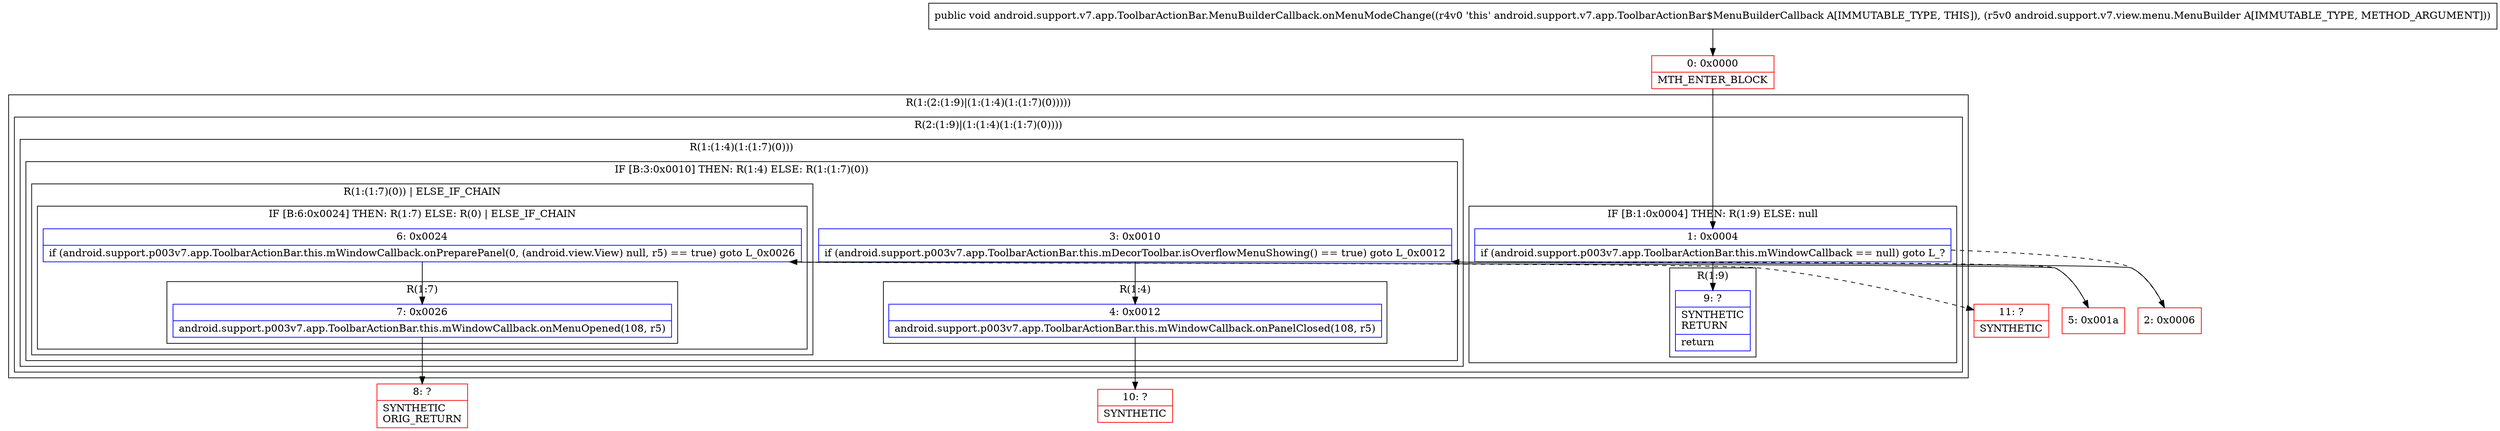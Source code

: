 digraph "CFG forandroid.support.v7.app.ToolbarActionBar.MenuBuilderCallback.onMenuModeChange(Landroid\/support\/v7\/view\/menu\/MenuBuilder;)V" {
subgraph cluster_Region_76157194 {
label = "R(1:(2:(1:9)|(1:(1:4)(1:(1:7)(0)))))";
node [shape=record,color=blue];
subgraph cluster_Region_788222588 {
label = "R(2:(1:9)|(1:(1:4)(1:(1:7)(0))))";
node [shape=record,color=blue];
subgraph cluster_IfRegion_1069427454 {
label = "IF [B:1:0x0004] THEN: R(1:9) ELSE: null";
node [shape=record,color=blue];
Node_1 [shape=record,label="{1\:\ 0x0004|if (android.support.p003v7.app.ToolbarActionBar.this.mWindowCallback == null) goto L_?\l}"];
subgraph cluster_Region_644636444 {
label = "R(1:9)";
node [shape=record,color=blue];
Node_9 [shape=record,label="{9\:\ ?|SYNTHETIC\lRETURN\l|return\l}"];
}
}
subgraph cluster_Region_1916405914 {
label = "R(1:(1:4)(1:(1:7)(0)))";
node [shape=record,color=blue];
subgraph cluster_IfRegion_111594515 {
label = "IF [B:3:0x0010] THEN: R(1:4) ELSE: R(1:(1:7)(0))";
node [shape=record,color=blue];
Node_3 [shape=record,label="{3\:\ 0x0010|if (android.support.p003v7.app.ToolbarActionBar.this.mDecorToolbar.isOverflowMenuShowing() == true) goto L_0x0012\l}"];
subgraph cluster_Region_1216479203 {
label = "R(1:4)";
node [shape=record,color=blue];
Node_4 [shape=record,label="{4\:\ 0x0012|android.support.p003v7.app.ToolbarActionBar.this.mWindowCallback.onPanelClosed(108, r5)\l}"];
}
subgraph cluster_Region_215076176 {
label = "R(1:(1:7)(0)) | ELSE_IF_CHAIN\l";
node [shape=record,color=blue];
subgraph cluster_IfRegion_781019784 {
label = "IF [B:6:0x0024] THEN: R(1:7) ELSE: R(0) | ELSE_IF_CHAIN\l";
node [shape=record,color=blue];
Node_6 [shape=record,label="{6\:\ 0x0024|if (android.support.p003v7.app.ToolbarActionBar.this.mWindowCallback.onPreparePanel(0, (android.view.View) null, r5) == true) goto L_0x0026\l}"];
subgraph cluster_Region_511442206 {
label = "R(1:7)";
node [shape=record,color=blue];
Node_7 [shape=record,label="{7\:\ 0x0026|android.support.p003v7.app.ToolbarActionBar.this.mWindowCallback.onMenuOpened(108, r5)\l}"];
}
subgraph cluster_Region_1505912789 {
label = "R(0)";
node [shape=record,color=blue];
}
}
}
}
}
}
}
Node_0 [shape=record,color=red,label="{0\:\ 0x0000|MTH_ENTER_BLOCK\l}"];
Node_2 [shape=record,color=red,label="{2\:\ 0x0006}"];
Node_5 [shape=record,color=red,label="{5\:\ 0x001a}"];
Node_8 [shape=record,color=red,label="{8\:\ ?|SYNTHETIC\lORIG_RETURN\l}"];
Node_10 [shape=record,color=red,label="{10\:\ ?|SYNTHETIC\l}"];
Node_11 [shape=record,color=red,label="{11\:\ ?|SYNTHETIC\l}"];
MethodNode[shape=record,label="{public void android.support.v7.app.ToolbarActionBar.MenuBuilderCallback.onMenuModeChange((r4v0 'this' android.support.v7.app.ToolbarActionBar$MenuBuilderCallback A[IMMUTABLE_TYPE, THIS]), (r5v0 android.support.v7.view.menu.MenuBuilder A[IMMUTABLE_TYPE, METHOD_ARGUMENT])) }"];
MethodNode -> Node_0;
Node_1 -> Node_2[style=dashed];
Node_1 -> Node_9;
Node_3 -> Node_4;
Node_3 -> Node_5[style=dashed];
Node_4 -> Node_10;
Node_6 -> Node_7;
Node_6 -> Node_11[style=dashed];
Node_7 -> Node_8;
Node_0 -> Node_1;
Node_2 -> Node_3;
Node_5 -> Node_6;
}

